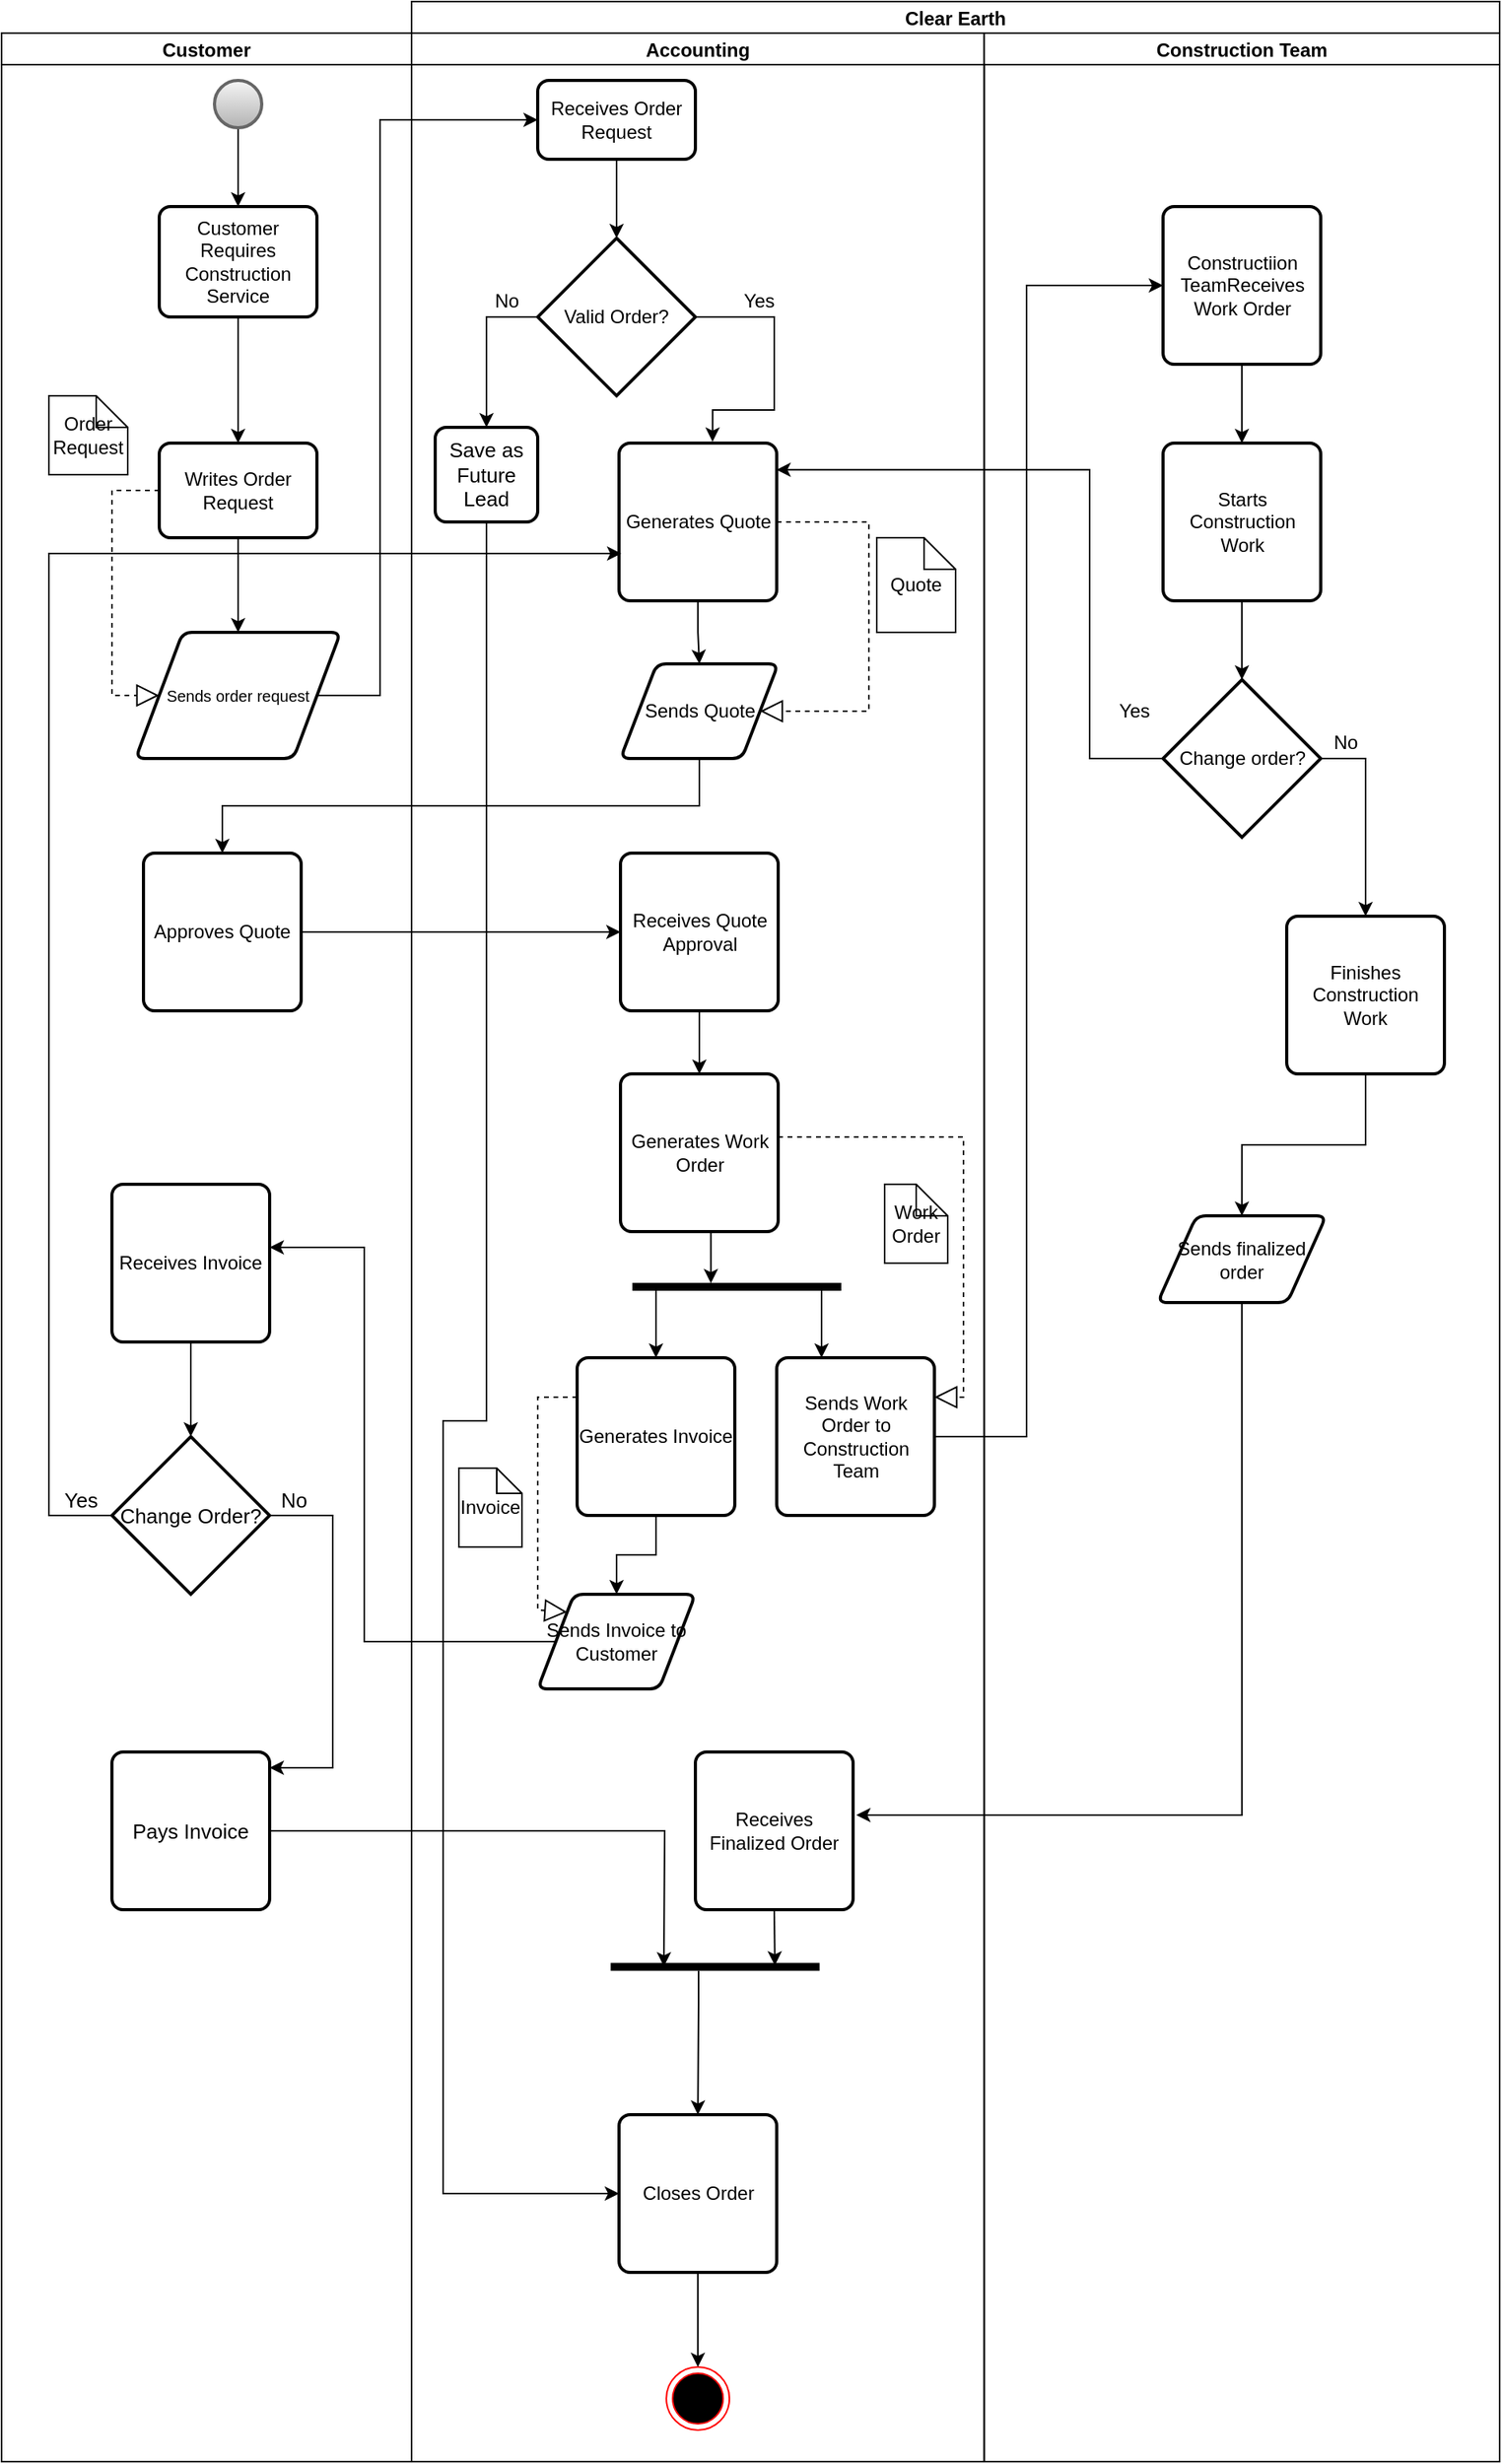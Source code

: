 <mxfile version="16.5.1" type="device"><diagram id="V55aWHU759GcsM_TxNqw" name="Page-1"><mxGraphModel dx="1006" dy="649" grid="1" gridSize="10" guides="1" tooltips="1" connect="1" arrows="1" fold="1" page="1" pageScale="1" pageWidth="850" pageHeight="1100" math="0" shadow="0"><root><mxCell id="0"/><mxCell id="1" parent="0"/><mxCell id="hZ4yAmK5ve6C6o0v3LJh-1" value="Clear Earth" style="swimlane;childLayout=stackLayout;resizeParent=1;resizeParentMax=0;startSize=20;" parent="1" vertex="1"><mxGeometry x="320" y="90" width="690" height="1560" as="geometry"/></mxCell><mxCell id="VP0x8-BW2Mk49i9fBbgd-19" value="" style="edgeStyle=orthogonalEdgeStyle;rounded=0;orthogonalLoop=1;jettySize=auto;html=1;entryX=0;entryY=0.5;entryDx=0;entryDy=0;" parent="hZ4yAmK5ve6C6o0v3LJh-1" source="VP0x8-BW2Mk49i9fBbgd-14" target="VP0x8-BW2Mk49i9fBbgd-17" edge="1"><mxGeometry relative="1" as="geometry"><mxPoint x="400" y="170" as="targetPoint"/><Array as="points"><mxPoint x="390" y="910"/><mxPoint x="390" y="180"/></Array></mxGeometry></mxCell><mxCell id="VP0x8-BW2Mk49i9fBbgd-28" style="edgeStyle=orthogonalEdgeStyle;rounded=0;orthogonalLoop=1;jettySize=auto;html=1;entryX=0.998;entryY=0.169;entryDx=0;entryDy=0;exitX=0;exitY=0.5;exitDx=0;exitDy=0;exitPerimeter=0;entryPerimeter=0;" parent="hZ4yAmK5ve6C6o0v3LJh-1" source="VP0x8-BW2Mk49i9fBbgd-26" target="hZ4yAmK5ve6C6o0v3LJh-27" edge="1"><mxGeometry relative="1" as="geometry"><Array as="points"><mxPoint x="430" y="480"/><mxPoint x="430" y="297"/></Array></mxGeometry></mxCell><mxCell id="VP0x8-BW2Mk49i9fBbgd-36" style="edgeStyle=orthogonalEdgeStyle;rounded=0;orthogonalLoop=1;jettySize=auto;html=1;exitX=0.5;exitY=1;exitDx=0;exitDy=0;" parent="hZ4yAmK5ve6C6o0v3LJh-1" source="VP0x8-BW2Mk49i9fBbgd-34" edge="1"><mxGeometry relative="1" as="geometry"><mxPoint x="282" y="1150" as="targetPoint"/><Array as="points"><mxPoint x="527" y="1150"/><mxPoint x="282" y="1150"/></Array></mxGeometry></mxCell><mxCell id="hZ4yAmK5ve6C6o0v3LJh-2" value="Accounting" style="swimlane;startSize=20;" parent="hZ4yAmK5ve6C6o0v3LJh-1" vertex="1"><mxGeometry y="20" width="363.13" height="1540" as="geometry"/></mxCell><mxCell id="hZ4yAmK5ve6C6o0v3LJh-26" value="" style="edgeStyle=orthogonalEdgeStyle;rounded=0;orthogonalLoop=1;jettySize=auto;html=1;" parent="hZ4yAmK5ve6C6o0v3LJh-2" source="hZ4yAmK5ve6C6o0v3LJh-21" target="hZ4yAmK5ve6C6o0v3LJh-25" edge="1"><mxGeometry relative="1" as="geometry"/></mxCell><mxCell id="hZ4yAmK5ve6C6o0v3LJh-21" value="Receives Order Request" style="rounded=1;whiteSpace=wrap;html=1;absoluteArcSize=1;arcSize=14;strokeWidth=2;" parent="hZ4yAmK5ve6C6o0v3LJh-2" vertex="1"><mxGeometry x="80" y="30" width="100" height="50" as="geometry"/></mxCell><mxCell id="hZ4yAmK5ve6C6o0v3LJh-30" value="" style="edgeStyle=orthogonalEdgeStyle;rounded=0;orthogonalLoop=1;jettySize=auto;html=1;fontSize=12;entryX=0.593;entryY=-0.009;entryDx=0;entryDy=0;entryPerimeter=0;" parent="hZ4yAmK5ve6C6o0v3LJh-2" source="hZ4yAmK5ve6C6o0v3LJh-25" target="hZ4yAmK5ve6C6o0v3LJh-27" edge="1"><mxGeometry relative="1" as="geometry"><mxPoint x="250" y="240" as="targetPoint"/><Array as="points"><mxPoint x="230" y="180"/><mxPoint x="230" y="239"/></Array></mxGeometry></mxCell><mxCell id="GrcxZrZAZLQas0XAJDEm-48" style="edgeStyle=orthogonalEdgeStyle;rounded=0;orthogonalLoop=1;jettySize=auto;html=1;entryX=0.5;entryY=0;entryDx=0;entryDy=0;fontSize=13;" parent="hZ4yAmK5ve6C6o0v3LJh-2" source="hZ4yAmK5ve6C6o0v3LJh-25" target="GrcxZrZAZLQas0XAJDEm-44" edge="1"><mxGeometry relative="1" as="geometry"><Array as="points"><mxPoint x="48" y="180"/></Array></mxGeometry></mxCell><mxCell id="hZ4yAmK5ve6C6o0v3LJh-25" value="Valid Order?" style="strokeWidth=2;html=1;shape=mxgraph.flowchart.decision;whiteSpace=wrap;" parent="hZ4yAmK5ve6C6o0v3LJh-2" vertex="1"><mxGeometry x="80" y="130" width="100" height="100" as="geometry"/></mxCell><mxCell id="hZ4yAmK5ve6C6o0v3LJh-38" value="" style="edgeStyle=orthogonalEdgeStyle;rounded=0;orthogonalLoop=1;jettySize=auto;html=1;fontSize=12;" parent="hZ4yAmK5ve6C6o0v3LJh-2" source="hZ4yAmK5ve6C6o0v3LJh-27" target="hZ4yAmK5ve6C6o0v3LJh-37" edge="1"><mxGeometry relative="1" as="geometry"/></mxCell><mxCell id="hZ4yAmK5ve6C6o0v3LJh-27" value="Generates Quote" style="rounded=1;whiteSpace=wrap;html=1;absoluteArcSize=1;arcSize=14;strokeWidth=2;" parent="hZ4yAmK5ve6C6o0v3LJh-2" vertex="1"><mxGeometry x="131.57" y="260" width="100" height="100" as="geometry"/></mxCell><mxCell id="hZ4yAmK5ve6C6o0v3LJh-31" value="Yes" style="text;html=1;align=center;verticalAlign=middle;resizable=0;points=[];autosize=1;strokeColor=none;fillColor=none;fontSize=12;" parent="hZ4yAmK5ve6C6o0v3LJh-2" vertex="1"><mxGeometry x="200" y="160" width="40" height="20" as="geometry"/></mxCell><mxCell id="hZ4yAmK5ve6C6o0v3LJh-37" value="Sends Quote" style="shape=parallelogram;html=1;strokeWidth=2;perimeter=parallelogramPerimeter;whiteSpace=wrap;rounded=1;arcSize=12;size=0.23;fontSize=12;" parent="hZ4yAmK5ve6C6o0v3LJh-2" vertex="1"><mxGeometry x="132.5" y="400" width="100" height="60" as="geometry"/></mxCell><mxCell id="hZ4yAmK5ve6C6o0v3LJh-39" value="" style="endArrow=block;dashed=1;endFill=0;endSize=12;html=1;rounded=0;exitX=1;exitY=0.5;exitDx=0;exitDy=0;entryX=1;entryY=0.5;entryDx=0;entryDy=0;" parent="hZ4yAmK5ve6C6o0v3LJh-2" source="hZ4yAmK5ve6C6o0v3LJh-27" target="hZ4yAmK5ve6C6o0v3LJh-37" edge="1"><mxGeometry width="160" relative="1" as="geometry"><mxPoint x="460" y="280" as="sourcePoint"/><mxPoint x="459.95" y="410" as="targetPoint"/><Array as="points"><mxPoint x="290" y="310"/><mxPoint x="290" y="350"/><mxPoint x="290" y="430"/></Array></mxGeometry></mxCell><mxCell id="hZ4yAmK5ve6C6o0v3LJh-55" value="Quote" style="shape=note;size=20;whiteSpace=wrap;html=1;" parent="hZ4yAmK5ve6C6o0v3LJh-2" vertex="1"><mxGeometry x="295" y="320" width="50" height="60" as="geometry"/></mxCell><mxCell id="VP0x8-BW2Mk49i9fBbgd-20" value="" style="edgeStyle=orthogonalEdgeStyle;rounded=0;orthogonalLoop=1;jettySize=auto;html=1;" parent="hZ4yAmK5ve6C6o0v3LJh-2" source="VP0x8-BW2Mk49i9fBbgd-6" target="VP0x8-BW2Mk49i9fBbgd-12" edge="1"><mxGeometry relative="1" as="geometry"/></mxCell><mxCell id="VP0x8-BW2Mk49i9fBbgd-6" value="Receives Quote Approval" style="rounded=1;whiteSpace=wrap;html=1;absoluteArcSize=1;arcSize=14;strokeWidth=2;" parent="hZ4yAmK5ve6C6o0v3LJh-2" vertex="1"><mxGeometry x="132.5" y="520" width="100" height="100" as="geometry"/></mxCell><mxCell id="VP0x8-BW2Mk49i9fBbgd-46" style="edgeStyle=orthogonalEdgeStyle;rounded=0;orthogonalLoop=1;jettySize=auto;html=1;exitX=0.5;exitY=1;exitDx=0;exitDy=0;entryX=0.047;entryY=0.624;entryDx=0;entryDy=0;entryPerimeter=0;" parent="hZ4yAmK5ve6C6o0v3LJh-2" source="VP0x8-BW2Mk49i9fBbgd-12" target="GrcxZrZAZLQas0XAJDEm-15" edge="1"><mxGeometry relative="1" as="geometry"><mxPoint x="229.98" y="779.6" as="targetPoint"/></mxGeometry></mxCell><mxCell id="VP0x8-BW2Mk49i9fBbgd-12" value="Generates Work Order" style="rounded=1;whiteSpace=wrap;html=1;absoluteArcSize=1;arcSize=14;strokeWidth=2;" parent="hZ4yAmK5ve6C6o0v3LJh-2" vertex="1"><mxGeometry x="132.5" y="660" width="100" height="100" as="geometry"/></mxCell><mxCell id="VP0x8-BW2Mk49i9fBbgd-14" value="Sends Work Order to Construction Team" style="rounded=1;whiteSpace=wrap;html=1;absoluteArcSize=1;arcSize=14;strokeWidth=2;" parent="hZ4yAmK5ve6C6o0v3LJh-2" vertex="1"><mxGeometry x="231.57" y="840" width="100" height="100" as="geometry"/></mxCell><mxCell id="VP0x8-BW2Mk49i9fBbgd-22" value="" style="endArrow=block;dashed=1;endFill=0;endSize=12;html=1;rounded=0;exitX=1;exitY=0.4;exitDx=0;exitDy=0;entryX=1;entryY=0.25;entryDx=0;entryDy=0;exitPerimeter=0;" parent="hZ4yAmK5ve6C6o0v3LJh-2" source="VP0x8-BW2Mk49i9fBbgd-12" target="VP0x8-BW2Mk49i9fBbgd-14" edge="1"><mxGeometry width="160" relative="1" as="geometry"><mxPoint x="291.5" y="690" as="sourcePoint"/><mxPoint x="280" y="820" as="targetPoint"/><Array as="points"><mxPoint x="350" y="700"/><mxPoint x="350" y="750"/><mxPoint x="350" y="865"/></Array></mxGeometry></mxCell><mxCell id="VP0x8-BW2Mk49i9fBbgd-23" value="Work Order" style="shape=note;size=20;whiteSpace=wrap;html=1;" parent="hZ4yAmK5ve6C6o0v3LJh-2" vertex="1"><mxGeometry x="300" y="730" width="40" height="50" as="geometry"/></mxCell><mxCell id="VP0x8-BW2Mk49i9fBbgd-37" value="Closes Order" style="rounded=1;whiteSpace=wrap;html=1;absoluteArcSize=1;arcSize=14;strokeWidth=2;" parent="hZ4yAmK5ve6C6o0v3LJh-2" vertex="1"><mxGeometry x="131.57" y="1320" width="100" height="100" as="geometry"/></mxCell><mxCell id="hZ4yAmK5ve6C6o0v3LJh-34" value="" style="ellipse;html=1;shape=endState;fillColor=#000000;strokeColor=#ff0000;fontSize=12;" parent="hZ4yAmK5ve6C6o0v3LJh-2" vertex="1"><mxGeometry x="161.57" y="1480" width="40" height="40" as="geometry"/></mxCell><mxCell id="VP0x8-BW2Mk49i9fBbgd-50" value="Sends Invoice to Customer" style="shape=parallelogram;html=1;strokeWidth=2;perimeter=parallelogramPerimeter;whiteSpace=wrap;rounded=1;arcSize=12;size=0.23;" parent="hZ4yAmK5ve6C6o0v3LJh-2" vertex="1"><mxGeometry x="80" y="990" width="100" height="60" as="geometry"/></mxCell><mxCell id="VP0x8-BW2Mk49i9fBbgd-38" style="edgeStyle=orthogonalEdgeStyle;rounded=0;orthogonalLoop=1;jettySize=auto;html=1;entryX=0.5;entryY=0;entryDx=0;entryDy=0;" parent="hZ4yAmK5ve6C6o0v3LJh-2" source="VP0x8-BW2Mk49i9fBbgd-37" target="hZ4yAmK5ve6C6o0v3LJh-34" edge="1"><mxGeometry relative="1" as="geometry"><mxPoint x="150" y="1110" as="targetPoint"/></mxGeometry></mxCell><mxCell id="VP0x8-BW2Mk49i9fBbgd-53" value="" style="edgeStyle=orthogonalEdgeStyle;rounded=0;orthogonalLoop=1;jettySize=auto;html=1;" parent="hZ4yAmK5ve6C6o0v3LJh-2" source="VP0x8-BW2Mk49i9fBbgd-52" target="VP0x8-BW2Mk49i9fBbgd-50" edge="1"><mxGeometry relative="1" as="geometry"/></mxCell><mxCell id="VP0x8-BW2Mk49i9fBbgd-52" value="Generates Invoice" style="rounded=1;whiteSpace=wrap;html=1;absoluteArcSize=1;arcSize=14;strokeWidth=2;" parent="hZ4yAmK5ve6C6o0v3LJh-2" vertex="1"><mxGeometry x="105" y="840" width="100" height="100" as="geometry"/></mxCell><mxCell id="GrcxZrZAZLQas0XAJDEm-17" style="edgeStyle=orthogonalEdgeStyle;rounded=0;orthogonalLoop=1;jettySize=auto;html=1;" parent="hZ4yAmK5ve6C6o0v3LJh-2" source="GrcxZrZAZLQas0XAJDEm-15" edge="1"><mxGeometry relative="1" as="geometry"><mxPoint x="260" y="840" as="targetPoint"/><Array as="points"><mxPoint x="260" y="795"/><mxPoint x="260" y="840"/></Array></mxGeometry></mxCell><mxCell id="GrcxZrZAZLQas0XAJDEm-15" value="" style="html=1;points=[];perimeter=orthogonalPerimeter;fillColor=#000000;strokeColor=none;rotation=90;" parent="hZ4yAmK5ve6C6o0v3LJh-2" vertex="1"><mxGeometry x="203.75" y="728.75" width="5" height="132.5" as="geometry"/></mxCell><mxCell id="VP0x8-BW2Mk49i9fBbgd-48" style="edgeStyle=orthogonalEdgeStyle;rounded=0;orthogonalLoop=1;jettySize=auto;html=1;entryX=0.5;entryY=0;entryDx=0;entryDy=0;" parent="hZ4yAmK5ve6C6o0v3LJh-2" target="VP0x8-BW2Mk49i9fBbgd-52" edge="1"><mxGeometry relative="1" as="geometry"><mxPoint x="90" y="880" as="targetPoint"/><mxPoint x="155" y="797" as="sourcePoint"/><Array as="points"><mxPoint x="155" y="797"/></Array></mxGeometry></mxCell><mxCell id="GrcxZrZAZLQas0XAJDEm-26" style="edgeStyle=orthogonalEdgeStyle;rounded=0;orthogonalLoop=1;jettySize=auto;html=1;entryX=0.324;entryY=0.214;entryDx=0;entryDy=0;entryPerimeter=0;fontSize=8;exitX=0.5;exitY=1;exitDx=0;exitDy=0;" parent="hZ4yAmK5ve6C6o0v3LJh-2" source="GrcxZrZAZLQas0XAJDEm-18" target="GrcxZrZAZLQas0XAJDEm-24" edge="1"><mxGeometry relative="1" as="geometry"><mxPoint x="230" y="1130" as="sourcePoint"/></mxGeometry></mxCell><mxCell id="GrcxZrZAZLQas0XAJDEm-18" value="&lt;font style=&quot;font-size: 12px&quot;&gt;Receives Finalized Order&lt;/font&gt;" style="rounded=1;whiteSpace=wrap;html=1;absoluteArcSize=1;arcSize=14;strokeWidth=2;fontSize=10;" parent="hZ4yAmK5ve6C6o0v3LJh-2" vertex="1"><mxGeometry x="180" y="1090" width="100" height="100" as="geometry"/></mxCell><mxCell id="GrcxZrZAZLQas0XAJDEm-20" value="" style="endArrow=block;dashed=1;endFill=0;endSize=12;html=1;rounded=0;exitX=0;exitY=0.25;exitDx=0;exitDy=0;entryX=0;entryY=0;entryDx=0;entryDy=0;" parent="hZ4yAmK5ve6C6o0v3LJh-2" source="VP0x8-BW2Mk49i9fBbgd-52" target="VP0x8-BW2Mk49i9fBbgd-50" edge="1"><mxGeometry width="160" relative="1" as="geometry"><mxPoint x="40" y="870" as="sourcePoint"/><mxPoint x="20" y="1035" as="targetPoint"/><Array as="points"><mxPoint x="80" y="865"/><mxPoint x="80" y="1000"/></Array></mxGeometry></mxCell><mxCell id="GrcxZrZAZLQas0XAJDEm-22" value="Invoice" style="shape=note;size=16;whiteSpace=wrap;html=1;" parent="hZ4yAmK5ve6C6o0v3LJh-2" vertex="1"><mxGeometry x="30" y="910" width="40" height="50" as="geometry"/></mxCell><mxCell id="GrcxZrZAZLQas0XAJDEm-27" style="edgeStyle=orthogonalEdgeStyle;rounded=0;orthogonalLoop=1;jettySize=auto;html=1;entryX=0.5;entryY=0;entryDx=0;entryDy=0;fontSize=8;" parent="hZ4yAmK5ve6C6o0v3LJh-2" source="GrcxZrZAZLQas0XAJDEm-24" target="VP0x8-BW2Mk49i9fBbgd-37" edge="1"><mxGeometry relative="1" as="geometry"><Array as="points"><mxPoint x="182" y="1250"/><mxPoint x="182" y="1250"/></Array></mxGeometry></mxCell><mxCell id="GrcxZrZAZLQas0XAJDEm-24" value="" style="html=1;points=[];perimeter=orthogonalPerimeter;fillColor=#000000;strokeColor=none;rotation=90;" parent="hZ4yAmK5ve6C6o0v3LJh-2" vertex="1"><mxGeometry x="190" y="1160" width="5" height="132.5" as="geometry"/></mxCell><mxCell id="GrcxZrZAZLQas0XAJDEm-49" style="edgeStyle=orthogonalEdgeStyle;rounded=0;orthogonalLoop=1;jettySize=auto;html=1;entryX=0;entryY=0.5;entryDx=0;entryDy=0;fontSize=13;exitX=0.5;exitY=1;exitDx=0;exitDy=0;" parent="hZ4yAmK5ve6C6o0v3LJh-2" source="GrcxZrZAZLQas0XAJDEm-44" target="VP0x8-BW2Mk49i9fBbgd-37" edge="1"><mxGeometry relative="1" as="geometry"><Array as="points"><mxPoint x="47" y="880"/><mxPoint x="20" y="880"/><mxPoint x="20" y="1370"/></Array></mxGeometry></mxCell><mxCell id="GrcxZrZAZLQas0XAJDEm-44" value="Save as Future Lead " style="rounded=1;whiteSpace=wrap;html=1;absoluteArcSize=1;arcSize=14;strokeWidth=2;fontSize=13;" parent="hZ4yAmK5ve6C6o0v3LJh-2" vertex="1"><mxGeometry x="15" y="250" width="65" height="60" as="geometry"/></mxCell><mxCell id="hZ4yAmK5ve6C6o0v3LJh-3" value="Construction Team" style="swimlane;startSize=20;" parent="hZ4yAmK5ve6C6o0v3LJh-1" vertex="1"><mxGeometry x="363.13" y="20" width="326.87" height="1540" as="geometry"><mxRectangle x="120" y="20" width="30" height="630" as="alternateBounds"/></mxGeometry></mxCell><mxCell id="VP0x8-BW2Mk49i9fBbgd-25" value="" style="edgeStyle=orthogonalEdgeStyle;rounded=0;orthogonalLoop=1;jettySize=auto;html=1;" parent="hZ4yAmK5ve6C6o0v3LJh-3" source="VP0x8-BW2Mk49i9fBbgd-17" target="VP0x8-BW2Mk49i9fBbgd-24" edge="1"><mxGeometry relative="1" as="geometry"/></mxCell><mxCell id="VP0x8-BW2Mk49i9fBbgd-17" value="Constructiion TeamReceives Work Order" style="rounded=1;whiteSpace=wrap;html=1;absoluteArcSize=1;arcSize=14;strokeWidth=2;" parent="hZ4yAmK5ve6C6o0v3LJh-3" vertex="1"><mxGeometry x="113.43" y="110" width="100" height="100" as="geometry"/></mxCell><mxCell id="VP0x8-BW2Mk49i9fBbgd-27" value="" style="edgeStyle=orthogonalEdgeStyle;rounded=0;orthogonalLoop=1;jettySize=auto;html=1;" parent="hZ4yAmK5ve6C6o0v3LJh-3" source="VP0x8-BW2Mk49i9fBbgd-24" target="VP0x8-BW2Mk49i9fBbgd-26" edge="1"><mxGeometry relative="1" as="geometry"/></mxCell><mxCell id="VP0x8-BW2Mk49i9fBbgd-24" value="Starts Construction Work" style="rounded=1;whiteSpace=wrap;html=1;absoluteArcSize=1;arcSize=14;strokeWidth=2;" parent="hZ4yAmK5ve6C6o0v3LJh-3" vertex="1"><mxGeometry x="113.43" y="260" width="100" height="100" as="geometry"/></mxCell><mxCell id="VP0x8-BW2Mk49i9fBbgd-26" value="Change order?" style="strokeWidth=2;html=1;shape=mxgraph.flowchart.decision;whiteSpace=wrap;" parent="hZ4yAmK5ve6C6o0v3LJh-3" vertex="1"><mxGeometry x="113.44" y="410" width="100" height="100" as="geometry"/></mxCell><mxCell id="VP0x8-BW2Mk49i9fBbgd-30" value="Finishes Construction Work" style="rounded=1;whiteSpace=wrap;html=1;absoluteArcSize=1;arcSize=14;strokeWidth=2;" parent="hZ4yAmK5ve6C6o0v3LJh-3" vertex="1"><mxGeometry x="191.87" y="560" width="100" height="100" as="geometry"/></mxCell><mxCell id="VP0x8-BW2Mk49i9fBbgd-31" style="edgeStyle=orthogonalEdgeStyle;rounded=0;orthogonalLoop=1;jettySize=auto;html=1;entryX=0.5;entryY=0;entryDx=0;entryDy=0;" parent="hZ4yAmK5ve6C6o0v3LJh-3" source="VP0x8-BW2Mk49i9fBbgd-26" target="VP0x8-BW2Mk49i9fBbgd-30" edge="1"><mxGeometry relative="1" as="geometry"><mxPoint x="216.87" y="550" as="targetPoint"/><Array as="points"><mxPoint x="242" y="460"/></Array></mxGeometry></mxCell><mxCell id="VP0x8-BW2Mk49i9fBbgd-34" value="&lt;font style=&quot;font-size: 12px&quot;&gt;Sends finalized order&lt;br&gt;&lt;/font&gt;" style="shape=parallelogram;html=1;strokeWidth=2;perimeter=parallelogramPerimeter;whiteSpace=wrap;rounded=1;arcSize=12;size=0.23;" parent="hZ4yAmK5ve6C6o0v3LJh-3" vertex="1"><mxGeometry x="110" y="750" width="106.87" height="55" as="geometry"/></mxCell><mxCell id="VP0x8-BW2Mk49i9fBbgd-32" value="No" style="text;html=1;align=center;verticalAlign=middle;resizable=0;points=[];autosize=1;strokeColor=none;fillColor=none;" parent="hZ4yAmK5ve6C6o0v3LJh-3" vertex="1"><mxGeometry x="213.44" y="440" width="30" height="20" as="geometry"/></mxCell><mxCell id="VP0x8-BW2Mk49i9fBbgd-29" value="Yes" style="text;html=1;align=center;verticalAlign=middle;resizable=0;points=[];autosize=1;strokeColor=none;fillColor=none;" parent="hZ4yAmK5ve6C6o0v3LJh-3" vertex="1"><mxGeometry x="80" y="420" width="30" height="20" as="geometry"/></mxCell><mxCell id="VP0x8-BW2Mk49i9fBbgd-35" style="edgeStyle=orthogonalEdgeStyle;rounded=0;orthogonalLoop=1;jettySize=auto;html=1;entryX=0.5;entryY=0;entryDx=0;entryDy=0;" parent="hZ4yAmK5ve6C6o0v3LJh-3" source="VP0x8-BW2Mk49i9fBbgd-30" target="VP0x8-BW2Mk49i9fBbgd-34" edge="1"><mxGeometry relative="1" as="geometry"><mxPoint x="216.87" y="720" as="targetPoint"/></mxGeometry></mxCell><mxCell id="hZ4yAmK5ve6C6o0v3LJh-4" value="Customer" style="swimlane;startSize=20;" parent="1" vertex="1"><mxGeometry x="60" y="110" width="260" height="1540" as="geometry"/></mxCell><mxCell id="hZ4yAmK5ve6C6o0v3LJh-11" value="" style="edgeStyle=orthogonalEdgeStyle;rounded=0;orthogonalLoop=1;jettySize=auto;html=1;" parent="hZ4yAmK5ve6C6o0v3LJh-4" source="hZ4yAmK5ve6C6o0v3LJh-7" target="hZ4yAmK5ve6C6o0v3LJh-10" edge="1"><mxGeometry relative="1" as="geometry"/></mxCell><mxCell id="hZ4yAmK5ve6C6o0v3LJh-7" value="" style="strokeWidth=2;html=1;shape=mxgraph.flowchart.start_2;whiteSpace=wrap;fillColor=#f5f5f5;gradientColor=#b3b3b3;strokeColor=#666666;" parent="hZ4yAmK5ve6C6o0v3LJh-4" vertex="1"><mxGeometry x="135" y="30" width="30" height="30" as="geometry"/></mxCell><mxCell id="hZ4yAmK5ve6C6o0v3LJh-13" value="" style="edgeStyle=orthogonalEdgeStyle;rounded=0;orthogonalLoop=1;jettySize=auto;html=1;" parent="hZ4yAmK5ve6C6o0v3LJh-4" source="hZ4yAmK5ve6C6o0v3LJh-10" target="hZ4yAmK5ve6C6o0v3LJh-12" edge="1"><mxGeometry relative="1" as="geometry"/></mxCell><mxCell id="hZ4yAmK5ve6C6o0v3LJh-10" value="Customer Requires Construction Service" style="rounded=1;whiteSpace=wrap;html=1;absoluteArcSize=1;arcSize=14;strokeWidth=2;" parent="hZ4yAmK5ve6C6o0v3LJh-4" vertex="1"><mxGeometry x="100" y="110" width="100" height="70" as="geometry"/></mxCell><mxCell id="hZ4yAmK5ve6C6o0v3LJh-15" value="" style="edgeStyle=orthogonalEdgeStyle;rounded=0;orthogonalLoop=1;jettySize=auto;html=1;" parent="hZ4yAmK5ve6C6o0v3LJh-4" source="hZ4yAmK5ve6C6o0v3LJh-12" edge="1"><mxGeometry relative="1" as="geometry"><mxPoint x="150" y="380" as="targetPoint"/></mxGeometry></mxCell><mxCell id="hZ4yAmK5ve6C6o0v3LJh-12" value="Writes Order Request" style="rounded=1;whiteSpace=wrap;html=1;absoluteArcSize=1;arcSize=14;strokeWidth=2;" parent="hZ4yAmK5ve6C6o0v3LJh-4" vertex="1"><mxGeometry x="100" y="260" width="100" height="60" as="geometry"/></mxCell><mxCell id="hZ4yAmK5ve6C6o0v3LJh-18" value="" style="endArrow=block;dashed=1;endFill=0;endSize=12;html=1;rounded=0;exitX=0;exitY=0.5;exitDx=0;exitDy=0;entryX=0;entryY=0.5;entryDx=0;entryDy=0;" parent="hZ4yAmK5ve6C6o0v3LJh-4" source="hZ4yAmK5ve6C6o0v3LJh-12" target="hZ4yAmK5ve6C6o0v3LJh-28" edge="1"><mxGeometry width="160" relative="1" as="geometry"><mxPoint x="90" y="285" as="sourcePoint"/><mxPoint x="100" y="410" as="targetPoint"/><Array as="points"><mxPoint x="70" y="290"/><mxPoint x="70" y="350"/><mxPoint x="70" y="420"/></Array></mxGeometry></mxCell><mxCell id="hZ4yAmK5ve6C6o0v3LJh-19" value="Order Request" style="shape=note;size=20;whiteSpace=wrap;html=1;" parent="hZ4yAmK5ve6C6o0v3LJh-4" vertex="1"><mxGeometry x="30" y="230" width="50" height="50" as="geometry"/></mxCell><mxCell id="hZ4yAmK5ve6C6o0v3LJh-28" value="&lt;div style=&quot;font-size: 10px&quot; align=&quot;justify&quot;&gt;&lt;font style=&quot;font-size: 10px&quot;&gt;Sends order request&lt;/font&gt;&lt;br&gt;&lt;/div&gt;" style="shape=parallelogram;html=1;strokeWidth=2;perimeter=parallelogramPerimeter;whiteSpace=wrap;rounded=1;arcSize=12;size=0.23;" parent="hZ4yAmK5ve6C6o0v3LJh-4" vertex="1"><mxGeometry x="85" y="380" width="130" height="80" as="geometry"/></mxCell><mxCell id="VP0x8-BW2Mk49i9fBbgd-3" value="Approves Quote" style="rounded=1;whiteSpace=wrap;html=1;absoluteArcSize=1;arcSize=14;strokeWidth=2;" parent="hZ4yAmK5ve6C6o0v3LJh-4" vertex="1"><mxGeometry x="90" y="520" width="100" height="100" as="geometry"/></mxCell><mxCell id="GrcxZrZAZLQas0XAJDEm-41" style="edgeStyle=orthogonalEdgeStyle;rounded=0;orthogonalLoop=1;jettySize=auto;html=1;entryX=0.5;entryY=0;entryDx=0;entryDy=0;entryPerimeter=0;fontSize=13;" parent="hZ4yAmK5ve6C6o0v3LJh-4" source="VP0x8-BW2Mk49i9fBbgd-54" target="GrcxZrZAZLQas0XAJDEm-32" edge="1"><mxGeometry relative="1" as="geometry"/></mxCell><mxCell id="VP0x8-BW2Mk49i9fBbgd-54" value="Receives Invoice" style="rounded=1;whiteSpace=wrap;html=1;absoluteArcSize=1;arcSize=14;strokeWidth=2;" parent="hZ4yAmK5ve6C6o0v3LJh-4" vertex="1"><mxGeometry x="70" y="730" width="100" height="100" as="geometry"/></mxCell><mxCell id="GrcxZrZAZLQas0XAJDEm-36" value="Pays Invoice" style="rounded=1;whiteSpace=wrap;html=1;absoluteArcSize=1;arcSize=14;strokeWidth=2;fontSize=13;" parent="hZ4yAmK5ve6C6o0v3LJh-4" vertex="1"><mxGeometry x="70" y="1090" width="100" height="100" as="geometry"/></mxCell><mxCell id="GrcxZrZAZLQas0XAJDEm-32" value="Change Order?" style="strokeWidth=2;html=1;shape=mxgraph.flowchart.decision;whiteSpace=wrap;fontSize=13;" parent="hZ4yAmK5ve6C6o0v3LJh-4" vertex="1"><mxGeometry x="70" y="890" width="100" height="100" as="geometry"/></mxCell><mxCell id="GrcxZrZAZLQas0XAJDEm-35" value="Yes" style="text;html=1;align=center;verticalAlign=middle;resizable=0;points=[];autosize=1;strokeColor=none;fillColor=none;fontSize=13;" parent="hZ4yAmK5ve6C6o0v3LJh-4" vertex="1"><mxGeometry x="30" y="920" width="40" height="20" as="geometry"/></mxCell><mxCell id="VP0x8-BW2Mk49i9fBbgd-58" style="edgeStyle=orthogonalEdgeStyle;rounded=0;orthogonalLoop=1;jettySize=auto;html=1;exitX=1;exitY=0.5;exitDx=0;exitDy=0;exitPerimeter=0;" parent="hZ4yAmK5ve6C6o0v3LJh-4" source="GrcxZrZAZLQas0XAJDEm-32" edge="1"><mxGeometry relative="1" as="geometry"><mxPoint x="170" y="1130.0" as="sourcePoint"/><mxPoint x="170" y="1100" as="targetPoint"/><Array as="points"><mxPoint x="210" y="940"/><mxPoint x="210" y="1100"/></Array></mxGeometry></mxCell><mxCell id="GrcxZrZAZLQas0XAJDEm-33" value="No" style="text;html=1;align=center;verticalAlign=middle;resizable=0;points=[];autosize=1;strokeColor=none;fillColor=none;fontSize=13;" parent="hZ4yAmK5ve6C6o0v3LJh-4" vertex="1"><mxGeometry x="170" y="920" width="30" height="20" as="geometry"/></mxCell><mxCell id="hZ4yAmK5ve6C6o0v3LJh-35" value="No" style="text;html=1;align=center;verticalAlign=middle;resizable=0;points=[];autosize=1;strokeColor=none;fillColor=none;fontSize=12;" parent="1" vertex="1"><mxGeometry x="365" y="270" width="30" height="20" as="geometry"/></mxCell><mxCell id="VP0x8-BW2Mk49i9fBbgd-2" value="" style="edgeStyle=orthogonalEdgeStyle;rounded=0;orthogonalLoop=1;jettySize=auto;html=1;entryX=0;entryY=0.5;entryDx=0;entryDy=0;" parent="1" source="hZ4yAmK5ve6C6o0v3LJh-28" target="hZ4yAmK5ve6C6o0v3LJh-21" edge="1"><mxGeometry relative="1" as="geometry"><mxPoint x="300" y="550" as="sourcePoint"/><mxPoint x="350" y="370" as="targetPoint"/><Array as="points"><mxPoint x="300" y="530"/><mxPoint x="300" y="165"/></Array></mxGeometry></mxCell><mxCell id="VP0x8-BW2Mk49i9fBbgd-5" value="" style="edgeStyle=orthogonalEdgeStyle;rounded=0;orthogonalLoop=1;jettySize=auto;html=1;" parent="1" source="hZ4yAmK5ve6C6o0v3LJh-37" edge="1"><mxGeometry relative="1" as="geometry"><mxPoint x="200" y="630" as="targetPoint"/><Array as="points"><mxPoint x="502" y="600"/><mxPoint x="200" y="600"/></Array></mxGeometry></mxCell><mxCell id="VP0x8-BW2Mk49i9fBbgd-10" value="" style="edgeStyle=orthogonalEdgeStyle;rounded=0;orthogonalLoop=1;jettySize=auto;html=1;entryX=0;entryY=0.5;entryDx=0;entryDy=0;" parent="1" source="VP0x8-BW2Mk49i9fBbgd-3" target="VP0x8-BW2Mk49i9fBbgd-6" edge="1"><mxGeometry relative="1" as="geometry"><mxPoint x="340" y="680" as="targetPoint"/></mxGeometry></mxCell><mxCell id="VP0x8-BW2Mk49i9fBbgd-55" style="edgeStyle=orthogonalEdgeStyle;rounded=0;orthogonalLoop=1;jettySize=auto;html=1;entryX=1;entryY=0.4;entryDx=0;entryDy=0;entryPerimeter=0;" parent="1" source="VP0x8-BW2Mk49i9fBbgd-50" target="VP0x8-BW2Mk49i9fBbgd-54" edge="1"><mxGeometry relative="1" as="geometry"><Array as="points"><mxPoint x="290" y="1130"/><mxPoint x="290" y="880"/></Array></mxGeometry></mxCell><mxCell id="GrcxZrZAZLQas0XAJDEm-34" style="edgeStyle=orthogonalEdgeStyle;rounded=0;orthogonalLoop=1;jettySize=auto;html=1;fontSize=13;" parent="1" source="GrcxZrZAZLQas0XAJDEm-32" edge="1"><mxGeometry relative="1" as="geometry"><mxPoint x="453" y="440" as="targetPoint"/><Array as="points"><mxPoint x="90" y="1050"/><mxPoint x="90" y="440"/></Array></mxGeometry></mxCell><mxCell id="GrcxZrZAZLQas0XAJDEm-42" style="edgeStyle=orthogonalEdgeStyle;rounded=0;orthogonalLoop=1;jettySize=auto;html=1;fontSize=13;" parent="1" source="GrcxZrZAZLQas0XAJDEm-36" edge="1"><mxGeometry relative="1" as="geometry"><mxPoint x="480" y="1336" as="targetPoint"/></mxGeometry></mxCell></root></mxGraphModel></diagram></mxfile>